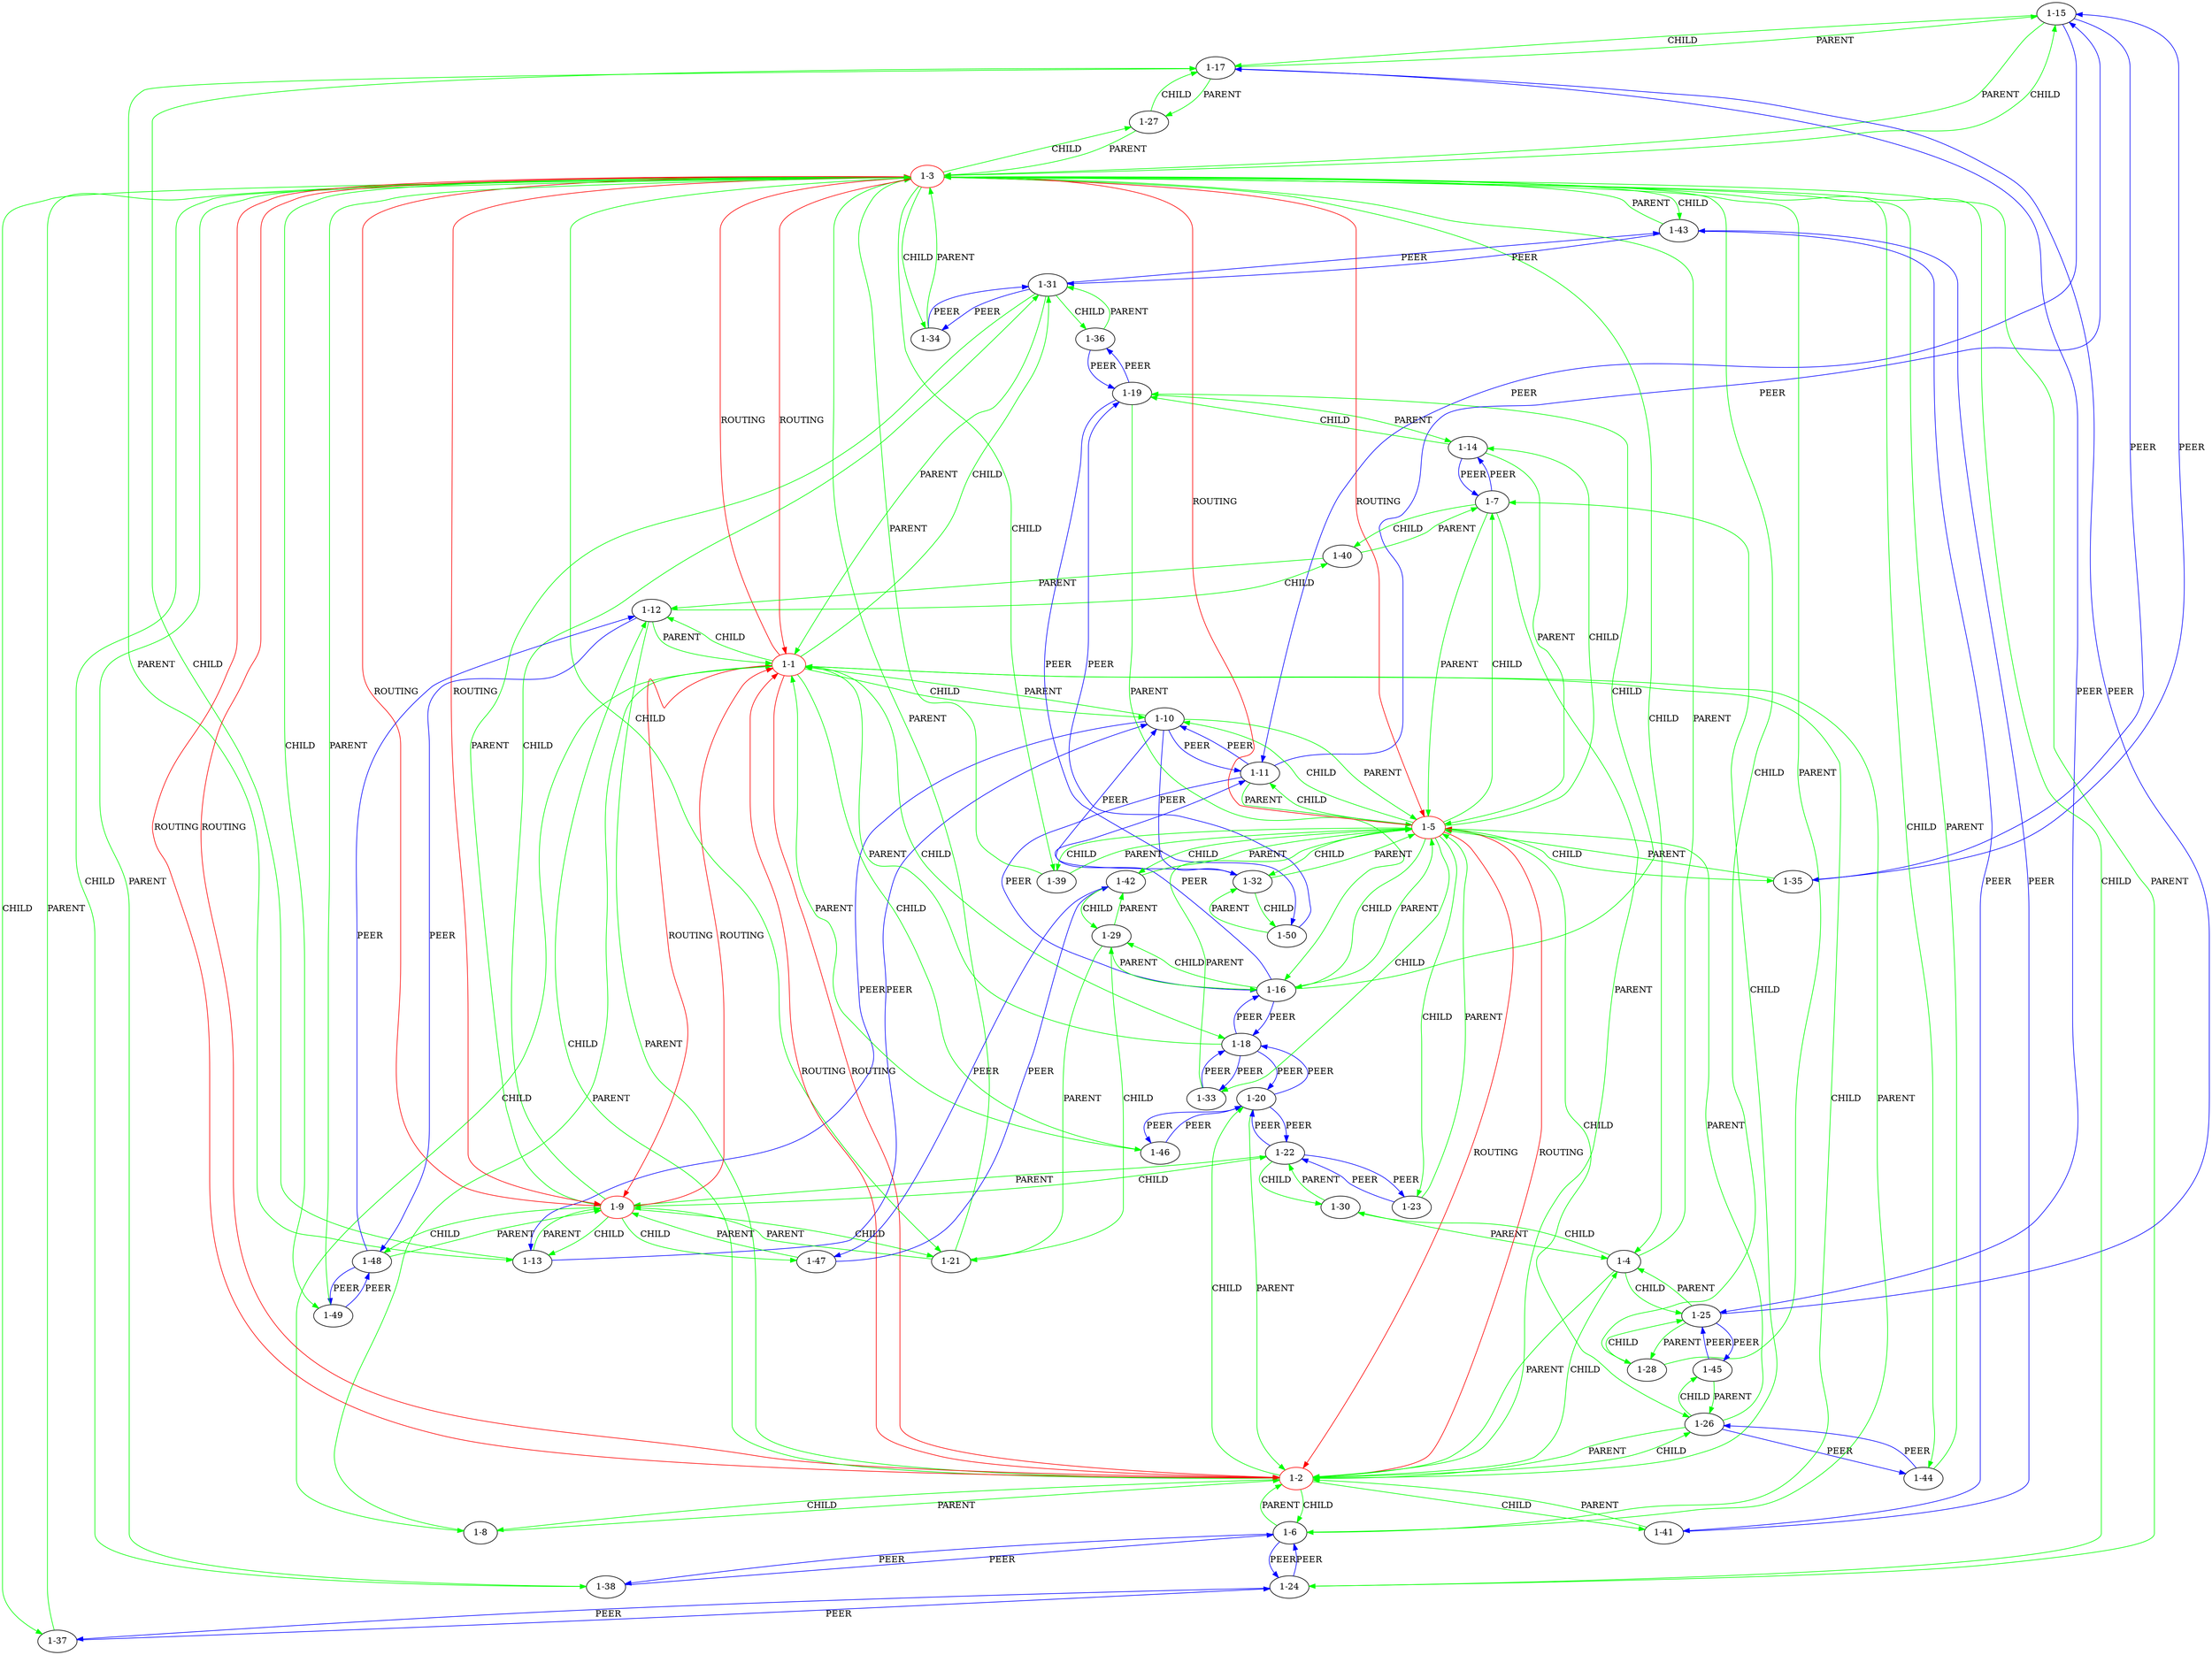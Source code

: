 strict digraph "union( ,  )" {
"1-15" [is_core=False];
"1-14" [is_core=False];
"1-17" [is_core=False];
"1-16" [is_core=False];
"1-11" [is_core=False];
"1-10" [is_core=False];
"1-13" [is_core=False];
"1-12" [is_core=False];
"1-50" [is_core=False];
"1-19" [is_core=False];
"1-18" [is_core=False];
"1-28" [is_core=False];
"1-29" [is_core=False];
"1-24" [is_core=False];
"1-25" [is_core=False];
"1-26" [is_core=False];
"1-27" [is_core=False];
"1-20" [is_core=False];
"1-21" [is_core=False];
"1-22" [is_core=False];
"1-23" [is_core=False];
"1-39" [is_core=False];
"1-38" [is_core=False];
"1-37" [is_core=False];
"1-36" [is_core=False];
"1-35" [is_core=False];
"1-34" [is_core=False];
"1-33" [is_core=False];
"1-32" [is_core=False];
"1-31" [is_core=False];
"1-30" [is_core=False];
"1-9" [color=red, is_core=True];
"1-8" [is_core=False];
"1-1" [color=red, is_core=True];
"1-3" [color=red, is_core=True];
"1-2" [color=red, is_core=True];
"1-5" [color=red, is_core=True];
"1-4" [is_core=False];
"1-7" [is_core=False];
"1-6" [is_core=False];
"1-48" [is_core=False];
"1-49" [is_core=False];
"1-46" [is_core=False];
"1-47" [is_core=False];
"1-44" [is_core=False];
"1-45" [is_core=False];
"1-42" [is_core=False];
"1-43" [is_core=False];
"1-40" [is_core=False];
"1-41" [is_core=False];
"1-15" -> "1-3"  [color=green, label=PARENT];
"1-15" -> "1-11"  [color=blue, label=PEER];
"1-15" -> "1-17"  [color=green, label=CHILD];
"1-15" -> "1-35"  [color=blue, label=PEER];
"1-14" -> "1-5"  [color=green, label=PARENT];
"1-14" -> "1-19"  [color=green, label=CHILD];
"1-14" -> "1-7"  [color=blue, label=PEER];
"1-17" -> "1-15"  [color=green, label=PARENT];
"1-17" -> "1-25"  [color=blue, label=PEER];
"1-17" -> "1-27"  [color=green, label=PARENT];
"1-17" -> "1-13"  [color=green, label=PARENT];
"1-16" -> "1-5"  [color=green, label=PARENT];
"1-16" -> "1-11"  [color=blue, label=PEER];
"1-16" -> "1-18"  [color=blue, label=PEER];
"1-16" -> "1-19"  [color=green, label=CHILD];
"1-16" -> "1-29"  [color=green, label=CHILD];
"1-11" -> "1-15"  [color=blue, label=PEER];
"1-11" -> "1-16"  [color=blue, label=PEER];
"1-11" -> "1-5"  [color=green, label=PARENT];
"1-11" -> "1-10"  [color=blue, label=PEER];
"1-10" -> "1-1"  [color=green, label=PARENT];
"1-10" -> "1-5"  [color=green, label=PARENT];
"1-10" -> "1-11"  [color=blue, label=PEER];
"1-10" -> "1-32"  [color=blue, label=PEER];
"1-10" -> "1-13"  [color=blue, label=PEER];
"1-13" -> "1-9"  [color=green, label=PARENT];
"1-13" -> "1-17"  [color=green, label=CHILD];
"1-13" -> "1-10"  [color=blue, label=PEER];
"1-12" -> "1-1"  [color=green, label=PARENT];
"1-12" -> "1-2"  [color=green, label=PARENT];
"1-12" -> "1-48"  [color=blue, label=PEER];
"1-12" -> "1-40"  [color=green, label=CHILD];
"1-50" -> "1-19"  [color=blue, label=PEER];
"1-50" -> "1-32"  [color=green, label=PARENT];
"1-19" -> "1-14"  [color=green, label=PARENT];
"1-19" -> "1-16"  [color=green, label=PARENT];
"1-19" -> "1-50"  [color=blue, label=PEER];
"1-19" -> "1-36"  [color=blue, label=PEER];
"1-18" -> "1-1"  [color=green, label=PARENT];
"1-18" -> "1-33"  [color=blue, label=PEER];
"1-18" -> "1-16"  [color=blue, label=PEER];
"1-18" -> "1-20"  [color=blue, label=PEER];
"1-39" -> "1-3"  [color=green, label=PARENT];
"1-39" -> "1-5"  [color=green, label=PARENT];
"1-38" -> "1-3"  [color=green, label=PARENT];
"1-38" -> "1-6"  [color=blue, label=PEER];
"1-37" -> "1-24"  [color=blue, label=PEER];
"1-37" -> "1-3"  [color=green, label=PARENT];
"1-36" -> "1-19"  [color=blue, label=PEER];
"1-36" -> "1-31"  [color=green, label=PARENT];
"1-35" -> "1-15"  [color=blue, label=PEER];
"1-35" -> "1-5"  [color=green, label=PARENT];
"1-34" -> "1-3"  [color=green, label=PARENT];
"1-34" -> "1-31"  [color=blue, label=PEER];
"1-33" -> "1-5"  [color=green, label=PARENT];
"1-33" -> "1-18"  [color=blue, label=PEER];
"1-32" -> "1-50"  [color=green, label=CHILD];
"1-32" -> "1-5"  [color=green, label=PARENT];
"1-32" -> "1-10"  [color=blue, label=PEER];
"1-31" -> "1-1"  [color=green, label=PARENT];
"1-31" -> "1-9"  [color=green, label=PARENT];
"1-31" -> "1-34"  [color=blue, label=PEER];
"1-31" -> "1-43"  [color=blue, label=PEER];
"1-31" -> "1-36"  [color=green, label=CHILD];
"1-30" -> "1-4"  [color=green, label=PARENT];
"1-30" -> "1-22"  [color=green, label=PARENT];
"1-9" -> "1-48"  [color=green, label=CHILD];
"1-9" -> "1-1"  [color=red, label=ROUTING];
"1-9" -> "1-3"  [color=red, label=ROUTING];
"1-9" -> "1-21"  [color=green, label=CHILD];
"1-9" -> "1-31"  [color=green, label=CHILD];
"1-9" -> "1-22"  [color=green, label=CHILD];
"1-9" -> "1-13"  [color=green, label=CHILD];
"1-9" -> "1-47"  [color=green, label=CHILD];
"1-8" -> "1-1"  [color=green, label=PARENT];
"1-8" -> "1-2"  [color=green, label=PARENT];
"1-1" -> "1-9"  [color=red, label=ROUTING];
"1-1" -> "1-8"  [color=green, label=CHILD];
"1-1" -> "1-3"  [color=red, label=ROUTING];
"1-1" -> "1-2"  [color=red, label=ROUTING];
"1-1" -> "1-31"  [color=green, label=CHILD];
"1-1" -> "1-6"  [color=green, label=CHILD];
"1-1" -> "1-10"  [color=green, label=CHILD];
"1-1" -> "1-12"  [color=green, label=CHILD];
"1-1" -> "1-46"  [color=green, label=CHILD];
"1-1" -> "1-18"  [color=green, label=CHILD];
"1-3" -> "1-9"  [color=red, label=ROUTING];
"1-3" -> "1-2"  [color=red, label=ROUTING];
"1-3" -> "1-28"  [color=green, label=CHILD];
"1-3" -> "1-39"  [color=green, label=CHILD];
"1-3" -> "1-38"  [color=green, label=CHILD];
"1-3" -> "1-1"  [color=red, label=ROUTING];
"1-3" -> "1-27"  [color=green, label=CHILD];
"1-3" -> "1-5"  [color=red, label=ROUTING];
"1-3" -> "1-4"  [color=green, label=CHILD];
"1-3" -> "1-21"  [color=green, label=CHILD];
"1-3" -> "1-15"  [color=green, label=CHILD];
"1-3" -> "1-24"  [color=green, label=CHILD];
"1-3" -> "1-43"  [color=green, label=CHILD];
"1-3" -> "1-37"  [color=green, label=CHILD];
"1-3" -> "1-44"  [color=green, label=CHILD];
"1-3" -> "1-34"  [color=green, label=CHILD];
"1-3" -> "1-49"  [color=green, label=CHILD];
"1-2" -> "1-8"  [color=green, label=CHILD];
"1-2" -> "1-1"  [color=red, label=ROUTING];
"1-2" -> "1-5"  [color=red, label=ROUTING];
"1-2" -> "1-3"  [color=red, label=ROUTING];
"1-2" -> "1-20"  [color=green, label=CHILD];
"1-2" -> "1-4"  [color=green, label=CHILD];
"1-2" -> "1-7"  [color=green, label=CHILD];
"1-2" -> "1-6"  [color=green, label=CHILD];
"1-2" -> "1-12"  [color=green, label=CHILD];
"1-2" -> "1-26"  [color=green, label=CHILD];
"1-2" -> "1-41"  [color=green, label=CHILD];
"1-5" -> "1-39"  [color=green, label=CHILD];
"1-5" -> "1-3"  [color=red, label=ROUTING];
"1-5" -> "1-2"  [color=red, label=ROUTING];
"1-5" -> "1-33"  [color=green, label=CHILD];
"1-5" -> "1-32"  [color=green, label=CHILD];
"1-5" -> "1-7"  [color=green, label=CHILD];
"1-5" -> "1-23"  [color=green, label=CHILD];
"1-5" -> "1-14"  [color=green, label=CHILD];
"1-5" -> "1-16"  [color=green, label=CHILD];
"1-5" -> "1-11"  [color=green, label=CHILD];
"1-5" -> "1-10"  [color=green, label=CHILD];
"1-5" -> "1-42"  [color=green, label=CHILD];
"1-5" -> "1-26"  [color=green, label=CHILD];
"1-5" -> "1-35"  [color=green, label=CHILD];
"1-4" -> "1-25"  [color=green, label=CHILD];
"1-4" -> "1-3"  [color=green, label=PARENT];
"1-4" -> "1-2"  [color=green, label=PARENT];
"1-4" -> "1-30"  [color=green, label=CHILD];
"1-7" -> "1-14"  [color=blue, label=PEER];
"1-7" -> "1-2"  [color=green, label=PARENT];
"1-7" -> "1-5"  [color=green, label=PARENT];
"1-7" -> "1-40"  [color=green, label=CHILD];
"1-6" -> "1-1"  [color=green, label=PARENT];
"1-6" -> "1-24"  [color=blue, label=PEER];
"1-6" -> "1-2"  [color=green, label=PARENT];
"1-6" -> "1-38"  [color=blue, label=PEER];
"1-48" -> "1-9"  [color=green, label=PARENT];
"1-48" -> "1-49"  [color=blue, label=PEER];
"1-48" -> "1-12"  [color=blue, label=PEER];
"1-49" -> "1-3"  [color=green, label=PARENT];
"1-49" -> "1-48"  [color=blue, label=PEER];
"1-46" -> "1-1"  [color=green, label=PARENT];
"1-46" -> "1-20"  [color=blue, label=PEER];
"1-47" -> "1-9"  [color=green, label=PARENT];
"1-47" -> "1-42"  [color=blue, label=PEER];
"1-44" -> "1-3"  [color=green, label=PARENT];
"1-44" -> "1-26"  [color=blue, label=PEER];
"1-45" -> "1-25"  [color=blue, label=PEER];
"1-45" -> "1-26"  [color=green, label=PARENT];
"1-42" -> "1-47"  [color=blue, label=PEER];
"1-42" -> "1-5"  [color=green, label=PARENT];
"1-42" -> "1-29"  [color=green, label=CHILD];
"1-43" -> "1-3"  [color=green, label=PARENT];
"1-43" -> "1-31"  [color=blue, label=PEER];
"1-43" -> "1-41"  [color=blue, label=PEER];
"1-40" -> "1-7"  [color=green, label=PARENT];
"1-40" -> "1-12"  [color=green, label=PARENT];
"1-41" -> "1-2"  [color=green, label=PARENT];
"1-41" -> "1-43"  [color=blue, label=PEER];
"1-28" -> "1-25"  [color=green, label=CHILD];
"1-28" -> "1-3"  [color=green, label=PARENT];
"1-29" -> "1-16"  [color=green, label=PARENT];
"1-29" -> "1-42"  [color=green, label=PARENT];
"1-29" -> "1-21"  [color=green, label=PARENT];
"1-24" -> "1-37"  [color=blue, label=PEER];
"1-24" -> "1-3"  [color=green, label=PARENT];
"1-24" -> "1-6"  [color=blue, label=PEER];
"1-25" -> "1-17"  [color=blue, label=PEER];
"1-25" -> "1-45"  [color=blue, label=PEER];
"1-25" -> "1-28"  [color=green, label=PARENT];
"1-25" -> "1-4"  [color=green, label=PARENT];
"1-26" -> "1-44"  [color=blue, label=PEER];
"1-26" -> "1-2"  [color=green, label=PARENT];
"1-26" -> "1-5"  [color=green, label=PARENT];
"1-26" -> "1-45"  [color=green, label=CHILD];
"1-27" -> "1-3"  [color=green, label=PARENT];
"1-27" -> "1-17"  [color=green, label=CHILD];
"1-20" -> "1-46"  [color=blue, label=PEER];
"1-20" -> "1-2"  [color=green, label=PARENT];
"1-20" -> "1-18"  [color=blue, label=PEER];
"1-20" -> "1-22"  [color=blue, label=PEER];
"1-21" -> "1-9"  [color=green, label=PARENT];
"1-21" -> "1-3"  [color=green, label=PARENT];
"1-21" -> "1-29"  [color=green, label=CHILD];
"1-22" -> "1-9"  [color=green, label=PARENT];
"1-22" -> "1-23"  [color=blue, label=PEER];
"1-22" -> "1-20"  [color=blue, label=PEER];
"1-22" -> "1-30"  [color=green, label=CHILD];
"1-23" -> "1-5"  [color=green, label=PARENT];
"1-23" -> "1-22"  [color=blue, label=PEER];
}

